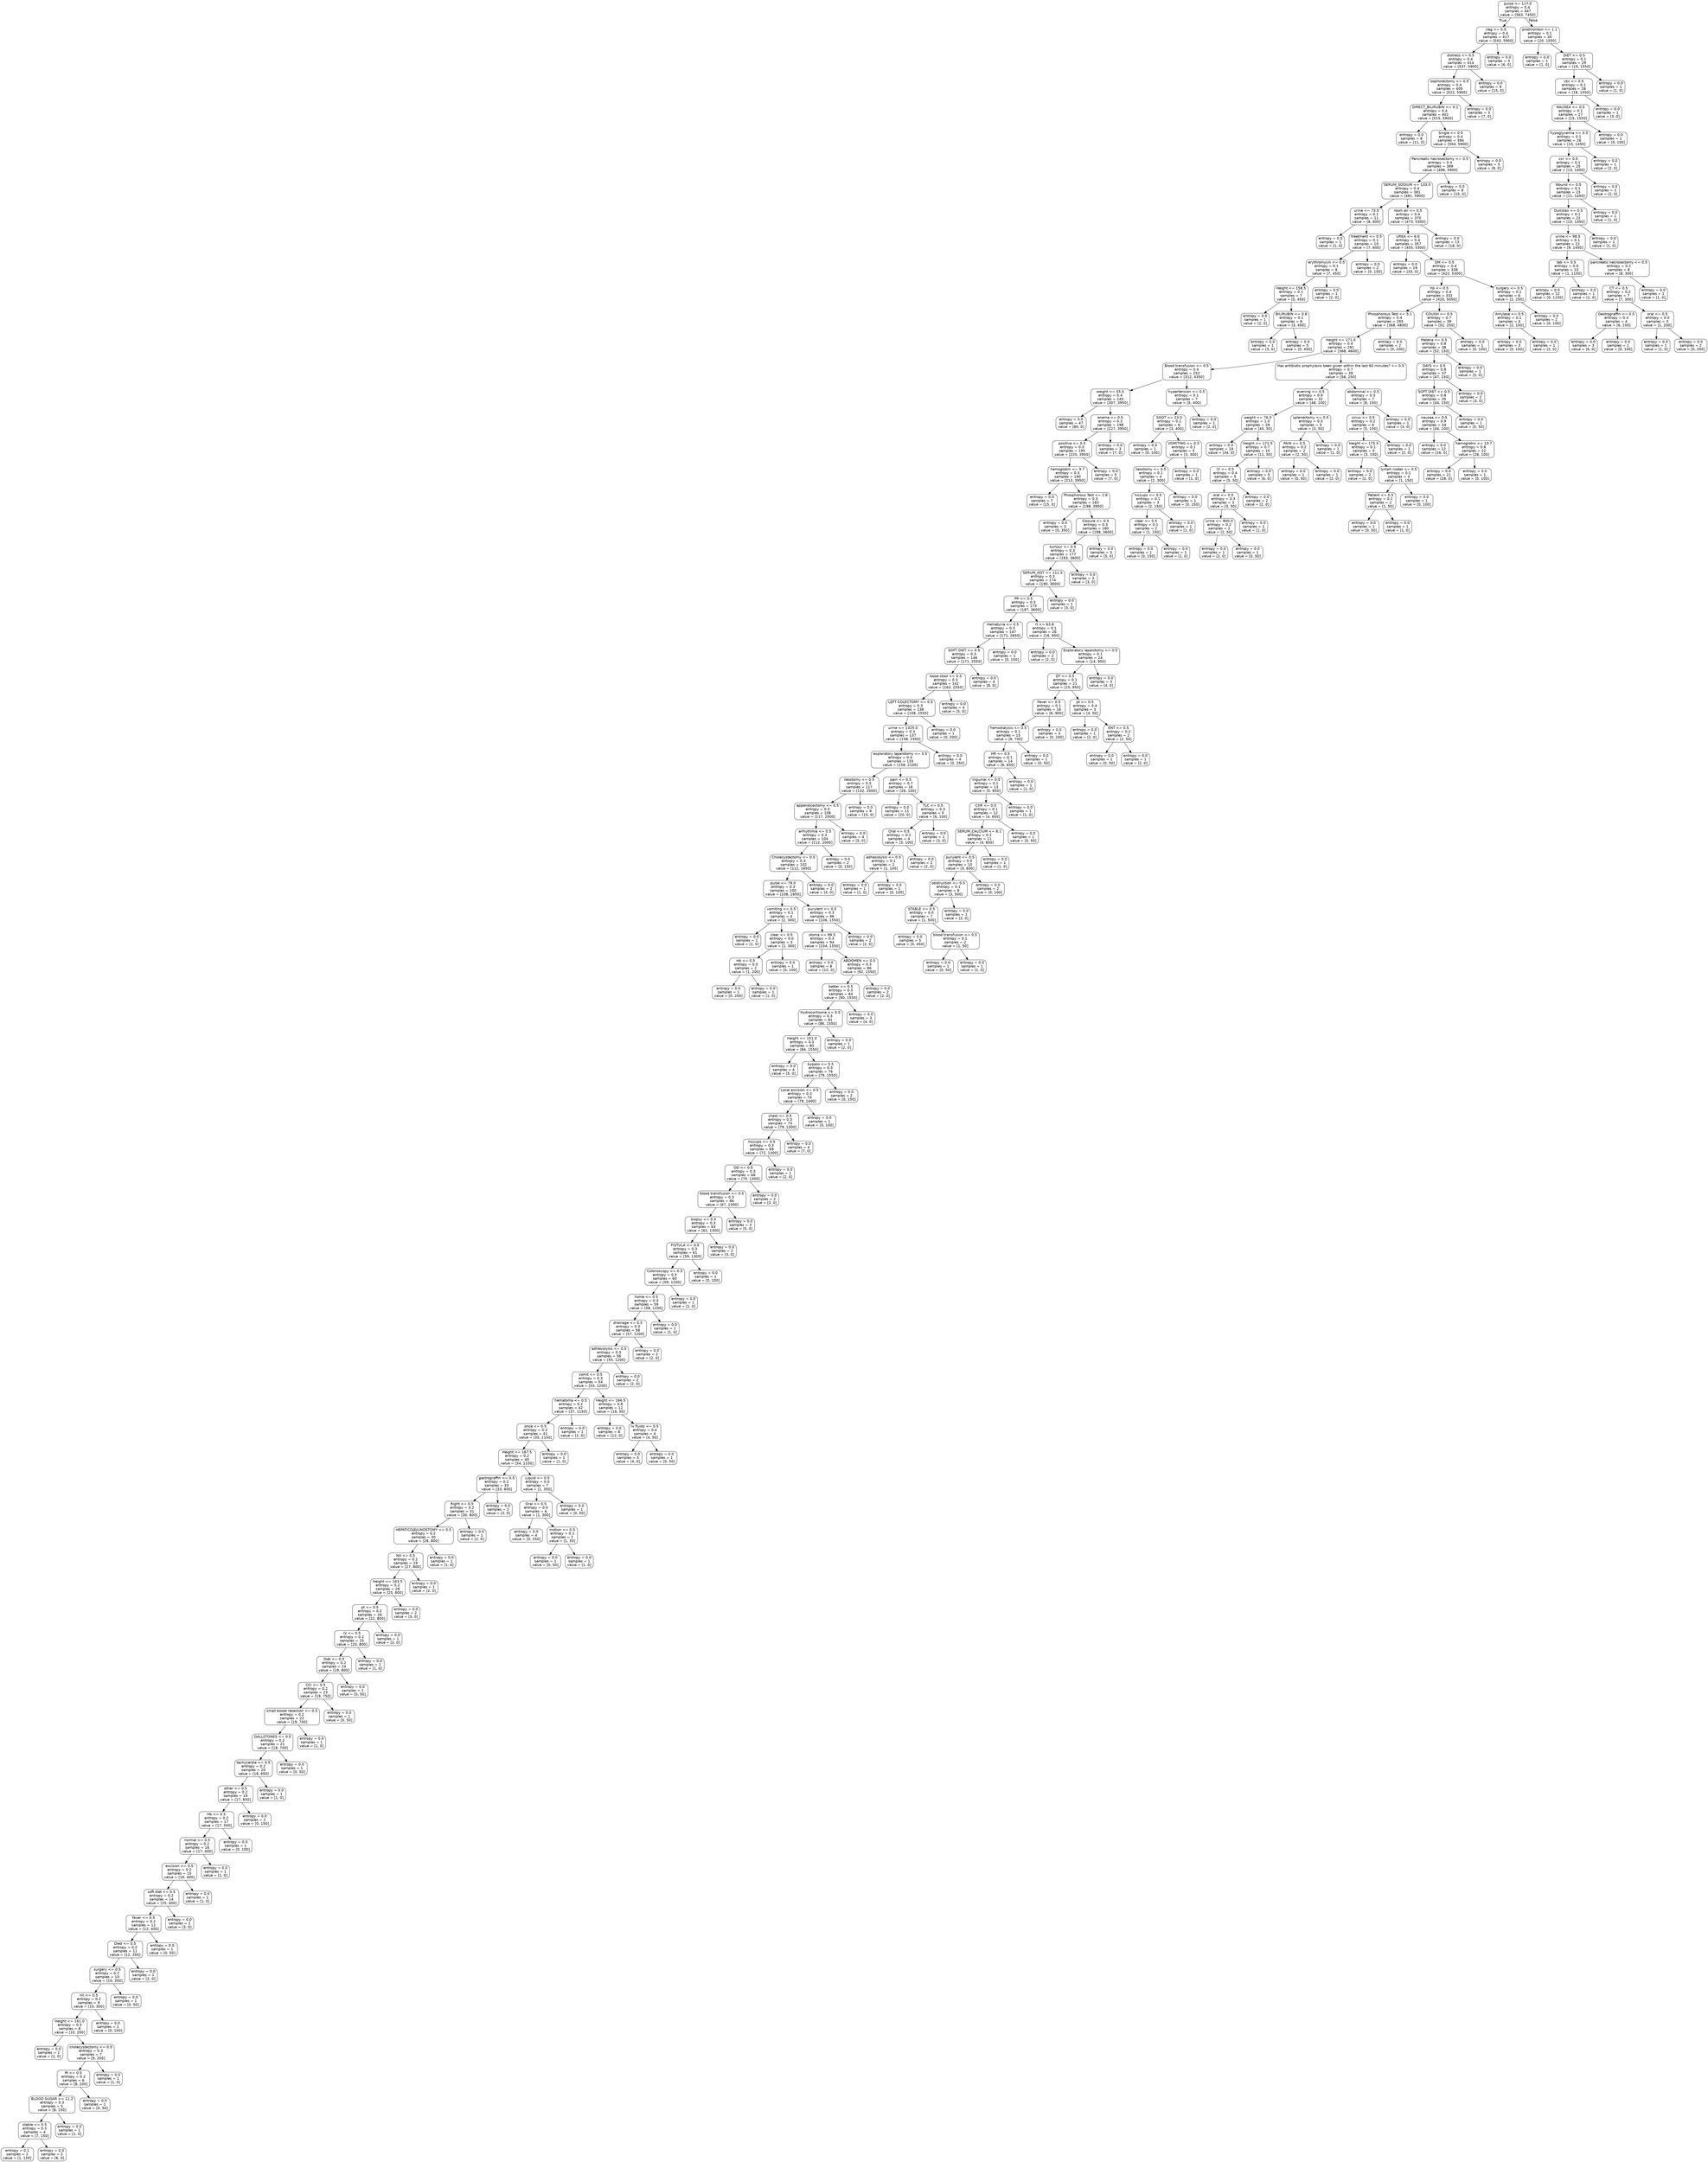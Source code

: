 digraph Tree {
node [shape=box, style="rounded", color="black", fontname=helvetica] ;
edge [fontname=helvetica] ;
0 [label="pulse <= 117.0\nentropy = 0.4\nsamples = 447\nvalue = [563, 7450]"] ;
1 [label="neg <= 0.5\nentropy = 0.4\nsamples = 417\nvalue = [543, 5900]"] ;
0 -> 1 [labeldistance=2.5, labelangle=45, headlabel="True"] ;
2 [label="distress <= 0.5\nentropy = 0.4\nsamples = 414\nvalue = [537, 5900]"] ;
1 -> 2 ;
3 [label="oophorectomy <= 0.5\nentropy = 0.4\nsamples = 405\nvalue = [522, 5900]"] ;
2 -> 3 ;
4 [label="DIRECT_BILIRUBIN <= 0.1\nentropy = 0.4\nsamples = 402\nvalue = [515, 5900]"] ;
3 -> 4 ;
5 [label="entropy = 0.0\nsamples = 8\nvalue = [11, 0]"] ;
4 -> 5 ;
6 [label="Single <= 0.5\nentropy = 0.4\nsamples = 394\nvalue = [504, 5900]"] ;
4 -> 6 ;
7 [label="Pancreatic necrosectomy <= 0.5\nentropy = 0.4\nsamples = 389\nvalue = [496, 5900]"] ;
6 -> 7 ;
8 [label="SERUM_SODIUM <= 133.5\nentropy = 0.4\nsamples = 381\nvalue = [481, 5900]"] ;
7 -> 8 ;
9 [label="urine <= 73.5\nentropy = 0.1\nsamples = 11\nvalue = [8, 600]"] ;
8 -> 9 ;
10 [label="entropy = 0.0\nsamples = 1\nvalue = [1, 0]"] ;
9 -> 10 ;
11 [label="treatment <= 0.5\nentropy = 0.1\nsamples = 10\nvalue = [7, 600]"] ;
9 -> 11 ;
12 [label="erythromycin <= 0.5\nentropy = 0.1\nsamples = 8\nvalue = [7, 450]"] ;
11 -> 12 ;
13 [label="Height <= 158.5\nentropy = 0.1\nsamples = 7\nvalue = [5, 450]"] ;
12 -> 13 ;
14 [label="entropy = 0.0\nsamples = 1\nvalue = [2, 0]"] ;
13 -> 14 ;
15 [label="BILIRUBIN <= 0.6\nentropy = 0.1\nsamples = 6\nvalue = [3, 450]"] ;
13 -> 15 ;
16 [label="entropy = 0.0\nsamples = 1\nvalue = [3, 0]"] ;
15 -> 16 ;
17 [label="entropy = 0.0\nsamples = 5\nvalue = [0, 450]"] ;
15 -> 17 ;
18 [label="entropy = 0.0\nsamples = 1\nvalue = [2, 0]"] ;
12 -> 18 ;
19 [label="entropy = 0.0\nsamples = 2\nvalue = [0, 150]"] ;
11 -> 19 ;
20 [label="room air <= 0.5\nentropy = 0.4\nsamples = 370\nvalue = [473, 5300]"] ;
8 -> 20 ;
21 [label="UREA <= 6.6\nentropy = 0.4\nsamples = 357\nvalue = [455, 5300]"] ;
20 -> 21 ;
22 [label="entropy = 0.0\nsamples = 19\nvalue = [33, 0]"] ;
21 -> 22 ;
23 [label="DM <= 0.5\nentropy = 0.4\nsamples = 338\nvalue = [422, 5300]"] ;
21 -> 23 ;
24 [label="hb <= 0.5\nentropy = 0.4\nsamples = 332\nvalue = [420, 5050]"] ;
23 -> 24 ;
25 [label="Phosphorous Test <= 5.1\nentropy = 0.4\nsamples = 293\nvalue = [368, 4800]"] ;
24 -> 25 ;
26 [label="Height <= 171.0\nentropy = 0.4\nsamples = 291\nvalue = [368, 4600]"] ;
25 -> 26 ;
27 [label="Blood transfusion <= 0.5\nentropy = 0.4\nsamples = 252\nvalue = [312, 4350]"] ;
26 -> 27 ;
28 [label="weight <= 55.5\nentropy = 0.4\nsamples = 245\nvalue = [307, 3950]"] ;
27 -> 28 ;
29 [label="entropy = 0.0\nsamples = 47\nvalue = [80, 0]"] ;
28 -> 29 ;
30 [label="enema <= 0.5\nentropy = 0.3\nsamples = 198\nvalue = [227, 3950]"] ;
28 -> 30 ;
31 [label="positive <= 0.5\nentropy = 0.3\nsamples = 195\nvalue = [220, 3950]"] ;
30 -> 31 ;
32 [label="hemoglobin <= 9.7\nentropy = 0.3\nsamples = 190\nvalue = [213, 3950]"] ;
31 -> 32 ;
33 [label="entropy = 0.0\nsamples = 7\nvalue = [15, 0]"] ;
32 -> 33 ;
34 [label="Phosphorous Test <= 2.6\nentropy = 0.3\nsamples = 183\nvalue = [198, 3950]"] ;
32 -> 34 ;
35 [label="entropy = 0.0\nsamples = 3\nvalue = [0, 350]"] ;
34 -> 35 ;
36 [label="Closure <= 0.5\nentropy = 0.3\nsamples = 180\nvalue = [198, 3600]"] ;
34 -> 36 ;
37 [label="tumour <= 0.5\nentropy = 0.3\nsamples = 177\nvalue = [193, 3600]"] ;
36 -> 37 ;
38 [label="SERUM_GGT <= 111.5\nentropy = 0.3\nsamples = 174\nvalue = [190, 3600]"] ;
37 -> 38 ;
39 [label="PR <= 0.5\nentropy = 0.3\nsamples = 173\nvalue = [187, 3600]"] ;
38 -> 39 ;
40 [label="Hematuria <= 0.5\nentropy = 0.3\nsamples = 147\nvalue = [171, 2650]"] ;
39 -> 40 ;
41 [label="SOFT DIET <= 0.5\nentropy = 0.3\nsamples = 146\nvalue = [171, 2550]"] ;
40 -> 41 ;
42 [label="loose stool <= 0.5\nentropy = 0.3\nsamples = 142\nvalue = [163, 2550]"] ;
41 -> 42 ;
43 [label="LEFT COLECTOMY <= 0.5\nentropy = 0.3\nsamples = 138\nvalue = [158, 2550]"] ;
42 -> 43 ;
44 [label="urine <= 1325.0\nentropy = 0.3\nsamples = 137\nvalue = [158, 2350]"] ;
43 -> 44 ;
45 [label="exploratory laparotomy <= 0.5\nentropy = 0.4\nsamples = 133\nvalue = [158, 2100]"] ;
44 -> 45 ;
46 [label="ileostomy <= 0.5\nentropy = 0.3\nsamples = 117\nvalue = [132, 2000]"] ;
45 -> 46 ;
47 [label="appendicectomy <= 0.5\nentropy = 0.3\nsamples = 108\nvalue = [117, 2000]"] ;
46 -> 47 ;
48 [label="arrhythmia <= 0.5\nentropy = 0.3\nsamples = 104\nvalue = [112, 2000]"] ;
47 -> 48 ;
49 [label="Cholecystectomy <= 0.5\nentropy = 0.3\nsamples = 102\nvalue = [112, 1850]"] ;
48 -> 49 ;
50 [label="pulse <= 79.0\nentropy = 0.3\nsamples = 100\nvalue = [108, 1850]"] ;
49 -> 50 ;
51 [label="vomiting <= 0.5\nentropy = 0.1\nsamples = 4\nvalue = [2, 300]"] ;
50 -> 51 ;
52 [label="entropy = 0.0\nsamples = 1\nvalue = [1, 0]"] ;
51 -> 52 ;
53 [label="clear <= 0.5\nentropy = 0.0\nsamples = 3\nvalue = [1, 300]"] ;
51 -> 53 ;
54 [label="Hb <= 0.5\nentropy = 0.0\nsamples = 2\nvalue = [1, 200]"] ;
53 -> 54 ;
55 [label="entropy = 0.0\nsamples = 1\nvalue = [0, 200]"] ;
54 -> 55 ;
56 [label="entropy = 0.0\nsamples = 1\nvalue = [1, 0]"] ;
54 -> 56 ;
57 [label="entropy = 0.0\nsamples = 1\nvalue = [0, 100]"] ;
53 -> 57 ;
58 [label="purulent <= 0.5\nentropy = 0.3\nsamples = 96\nvalue = [106, 1550]"] ;
50 -> 58 ;
59 [label="stoma <= 99.5\nentropy = 0.3\nsamples = 94\nvalue = [104, 1550]"] ;
58 -> 59 ;
60 [label="entropy = 0.0\nsamples = 8\nvalue = [12, 0]"] ;
59 -> 60 ;
61 [label="ABDOMEN <= 0.5\nentropy = 0.3\nsamples = 86\nvalue = [92, 1550]"] ;
59 -> 61 ;
62 [label="better <= 0.5\nentropy = 0.3\nsamples = 84\nvalue = [90, 1550]"] ;
61 -> 62 ;
63 [label="Hydrocortisone <= 0.5\nentropy = 0.3\nsamples = 81\nvalue = [86, 1550]"] ;
62 -> 63 ;
64 [label="Height <= 151.0\nentropy = 0.3\nsamples = 80\nvalue = [84, 1550]"] ;
63 -> 64 ;
65 [label="entropy = 0.0\nsamples = 4\nvalue = [5, 0]"] ;
64 -> 65 ;
66 [label="bypass <= 0.5\nentropy = 0.3\nsamples = 76\nvalue = [79, 1550]"] ;
64 -> 66 ;
67 [label="Local excision <= 0.5\nentropy = 0.3\nsamples = 74\nvalue = [79, 1400]"] ;
66 -> 67 ;
68 [label="chest <= 0.5\nentropy = 0.3\nsamples = 73\nvalue = [79, 1300]"] ;
67 -> 68 ;
69 [label="hiccups <= 0.5\nentropy = 0.3\nsamples = 69\nvalue = [72, 1300]"] ;
68 -> 69 ;
70 [label="OD <= 0.5\nentropy = 0.3\nsamples = 68\nvalue = [70, 1300]"] ;
69 -> 70 ;
71 [label="blood transfusion <= 0.5\nentropy = 0.3\nsamples = 66\nvalue = [67, 1300]"] ;
70 -> 71 ;
72 [label="biopsy <= 0.5\nentropy = 0.3\nsamples = 63\nvalue = [62, 1300]"] ;
71 -> 72 ;
73 [label="FISTULA <= 0.5\nentropy = 0.3\nsamples = 61\nvalue = [59, 1300]"] ;
72 -> 73 ;
74 [label="Colonoscopy <= 0.5\nentropy = 0.3\nsamples = 60\nvalue = [59, 1200]"] ;
73 -> 74 ;
75 [label="home <= 0.5\nentropy = 0.3\nsamples = 59\nvalue = [58, 1200]"] ;
74 -> 75 ;
76 [label="drainage <= 0.5\nentropy = 0.3\nsamples = 58\nvalue = [57, 1200]"] ;
75 -> 76 ;
77 [label="adhesiolysis <= 0.5\nentropy = 0.3\nsamples = 56\nvalue = [55, 1200]"] ;
76 -> 77 ;
78 [label="vomit <= 0.5\nentropy = 0.3\nsamples = 54\nvalue = [53, 1200]"] ;
77 -> 78 ;
79 [label="hematoma <= 0.5\nentropy = 0.2\nsamples = 42\nvalue = [37, 1150]"] ;
78 -> 79 ;
80 [label="once <= 0.5\nentropy = 0.2\nsamples = 41\nvalue = [35, 1150]"] ;
79 -> 80 ;
81 [label="Height <= 167.5\nentropy = 0.2\nsamples = 40\nvalue = [34, 1150]"] ;
80 -> 81 ;
82 [label="gastrograffin <= 0.5\nentropy = 0.2\nsamples = 33\nvalue = [33, 800]"] ;
81 -> 82 ;
83 [label="Right <= 0.5\nentropy = 0.2\nsamples = 31\nvalue = [30, 800]"] ;
82 -> 83 ;
84 [label="HEPATICOJEJUNOSTOMY <= 0.5\nentropy = 0.2\nsamples = 30\nvalue = [28, 800]"] ;
83 -> 84 ;
85 [label="NA <= 0.5\nentropy = 0.2\nsamples = 29\nvalue = [27, 800]"] ;
84 -> 85 ;
86 [label="Height <= 163.5\nentropy = 0.2\nsamples = 28\nvalue = [25, 800]"] ;
85 -> 86 ;
87 [label="pt <= 0.5\nentropy = 0.2\nsamples = 26\nvalue = [22, 800]"] ;
86 -> 87 ;
88 [label="IV <= 0.5\nentropy = 0.2\nsamples = 25\nvalue = [20, 800]"] ;
87 -> 88 ;
89 [label="Diet <= 0.5\nentropy = 0.2\nsamples = 24\nvalue = [19, 800]"] ;
88 -> 89 ;
90 [label="CCI <= 0.5\nentropy = 0.2\nsamples = 23\nvalue = [19, 750]"] ;
89 -> 90 ;
91 [label="small bowel resection <= 0.5\nentropy = 0.2\nsamples = 22\nvalue = [19, 700]"] ;
90 -> 91 ;
92 [label="GALLSTONES <= 0.5\nentropy = 0.2\nsamples = 21\nvalue = [18, 700]"] ;
91 -> 92 ;
93 [label="tachycardia <= 0.5\nentropy = 0.2\nsamples = 20\nvalue = [18, 650]"] ;
92 -> 93 ;
94 [label="other <= 0.5\nentropy = 0.2\nsamples = 19\nvalue = [17, 650]"] ;
93 -> 94 ;
95 [label="Hb <= 0.5\nentropy = 0.2\nsamples = 17\nvalue = [17, 500]"] ;
94 -> 95 ;
96 [label="normal <= 0.5\nentropy = 0.2\nsamples = 16\nvalue = [17, 400]"] ;
95 -> 96 ;
97 [label="excision <= 0.5\nentropy = 0.2\nsamples = 15\nvalue = [16, 400]"] ;
96 -> 97 ;
98 [label="soft diet <= 0.5\nentropy = 0.2\nsamples = 14\nvalue = [15, 400]"] ;
97 -> 98 ;
99 [label="fever <= 0.5\nentropy = 0.2\nsamples = 12\nvalue = [12, 400]"] ;
98 -> 99 ;
100 [label="Died <= 0.5\nentropy = 0.2\nsamples = 11\nvalue = [12, 350]"] ;
99 -> 100 ;
101 [label="surgery <= 0.5\nentropy = 0.2\nsamples = 10\nvalue = [10, 350]"] ;
100 -> 101 ;
102 [label="ml <= 0.5\nentropy = 0.2\nsamples = 9\nvalue = [10, 300]"] ;
101 -> 102 ;
103 [label="Height <= 161.0\nentropy = 0.3\nsamples = 8\nvalue = [10, 200]"] ;
102 -> 103 ;
104 [label="entropy = 0.0\nsamples = 1\nvalue = [1, 0]"] ;
103 -> 104 ;
105 [label="cholecystectomy <= 0.5\nentropy = 0.3\nsamples = 7\nvalue = [9, 200]"] ;
103 -> 105 ;
106 [label="Pt <= 0.5\nentropy = 0.2\nsamples = 6\nvalue = [8, 200]"] ;
105 -> 106 ;
107 [label="BLOOD SUGAR <= 11.2\nentropy = 0.3\nsamples = 5\nvalue = [8, 150]"] ;
106 -> 107 ;
108 [label="stable <= 0.5\nentropy = 0.3\nsamples = 4\nvalue = [7, 150]"] ;
107 -> 108 ;
109 [label="entropy = 0.1\nsamples = 2\nvalue = [1, 150]"] ;
108 -> 109 ;
110 [label="entropy = 0.0\nsamples = 2\nvalue = [6, 0]"] ;
108 -> 110 ;
111 [label="entropy = 0.0\nsamples = 1\nvalue = [1, 0]"] ;
107 -> 111 ;
112 [label="entropy = 0.0\nsamples = 1\nvalue = [0, 50]"] ;
106 -> 112 ;
113 [label="entropy = 0.0\nsamples = 1\nvalue = [1, 0]"] ;
105 -> 113 ;
114 [label="entropy = 0.0\nsamples = 1\nvalue = [0, 100]"] ;
102 -> 114 ;
115 [label="entropy = 0.0\nsamples = 1\nvalue = [0, 50]"] ;
101 -> 115 ;
116 [label="entropy = 0.0\nsamples = 1\nvalue = [2, 0]"] ;
100 -> 116 ;
117 [label="entropy = 0.0\nsamples = 1\nvalue = [0, 50]"] ;
99 -> 117 ;
118 [label="entropy = 0.0\nsamples = 2\nvalue = [3, 0]"] ;
98 -> 118 ;
119 [label="entropy = 0.0\nsamples = 1\nvalue = [1, 0]"] ;
97 -> 119 ;
120 [label="entropy = 0.0\nsamples = 1\nvalue = [1, 0]"] ;
96 -> 120 ;
121 [label="entropy = 0.0\nsamples = 1\nvalue = [0, 100]"] ;
95 -> 121 ;
122 [label="entropy = 0.0\nsamples = 2\nvalue = [0, 150]"] ;
94 -> 122 ;
123 [label="entropy = 0.0\nsamples = 1\nvalue = [1, 0]"] ;
93 -> 123 ;
124 [label="entropy = 0.0\nsamples = 1\nvalue = [0, 50]"] ;
92 -> 124 ;
125 [label="entropy = 0.0\nsamples = 1\nvalue = [1, 0]"] ;
91 -> 125 ;
126 [label="entropy = 0.0\nsamples = 1\nvalue = [0, 50]"] ;
90 -> 126 ;
127 [label="entropy = 0.0\nsamples = 1\nvalue = [0, 50]"] ;
89 -> 127 ;
128 [label="entropy = 0.0\nsamples = 1\nvalue = [1, 0]"] ;
88 -> 128 ;
129 [label="entropy = 0.0\nsamples = 1\nvalue = [2, 0]"] ;
87 -> 129 ;
130 [label="entropy = 0.0\nsamples = 2\nvalue = [3, 0]"] ;
86 -> 130 ;
131 [label="entropy = 0.0\nsamples = 1\nvalue = [2, 0]"] ;
85 -> 131 ;
132 [label="entropy = 0.0\nsamples = 1\nvalue = [1, 0]"] ;
84 -> 132 ;
133 [label="entropy = 0.0\nsamples = 1\nvalue = [2, 0]"] ;
83 -> 133 ;
134 [label="entropy = 0.0\nsamples = 2\nvalue = [3, 0]"] ;
82 -> 134 ;
135 [label="Liquid <= 0.5\nentropy = 0.0\nsamples = 7\nvalue = [1, 350]"] ;
81 -> 135 ;
136 [label="Oral <= 0.5\nentropy = 0.0\nsamples = 6\nvalue = [1, 300]"] ;
135 -> 136 ;
137 [label="entropy = 0.0\nsamples = 4\nvalue = [0, 250]"] ;
136 -> 137 ;
138 [label="motion <= 0.5\nentropy = 0.1\nsamples = 2\nvalue = [1, 50]"] ;
136 -> 138 ;
139 [label="entropy = 0.0\nsamples = 1\nvalue = [0, 50]"] ;
138 -> 139 ;
140 [label="entropy = 0.0\nsamples = 1\nvalue = [1, 0]"] ;
138 -> 140 ;
141 [label="entropy = 0.0\nsamples = 1\nvalue = [0, 50]"] ;
135 -> 141 ;
142 [label="entropy = 0.0\nsamples = 1\nvalue = [1, 0]"] ;
80 -> 142 ;
143 [label="entropy = 0.0\nsamples = 1\nvalue = [2, 0]"] ;
79 -> 143 ;
144 [label="Height <= 166.5\nentropy = 0.8\nsamples = 12\nvalue = [16, 50]"] ;
78 -> 144 ;
145 [label="entropy = 0.0\nsamples = 8\nvalue = [12, 0]"] ;
144 -> 145 ;
146 [label="Iv fluids <= 0.5\nentropy = 0.4\nsamples = 4\nvalue = [4, 50]"] ;
144 -> 146 ;
147 [label="entropy = 0.0\nsamples = 3\nvalue = [4, 0]"] ;
146 -> 147 ;
148 [label="entropy = 0.0\nsamples = 1\nvalue = [0, 50]"] ;
146 -> 148 ;
149 [label="entropy = 0.0\nsamples = 2\nvalue = [2, 0]"] ;
77 -> 149 ;
150 [label="entropy = 0.0\nsamples = 2\nvalue = [2, 0]"] ;
76 -> 150 ;
151 [label="entropy = 0.0\nsamples = 1\nvalue = [1, 0]"] ;
75 -> 151 ;
152 [label="entropy = 0.0\nsamples = 1\nvalue = [1, 0]"] ;
74 -> 152 ;
153 [label="entropy = 0.0\nsamples = 1\nvalue = [0, 100]"] ;
73 -> 153 ;
154 [label="entropy = 0.0\nsamples = 2\nvalue = [3, 0]"] ;
72 -> 154 ;
155 [label="entropy = 0.0\nsamples = 3\nvalue = [5, 0]"] ;
71 -> 155 ;
156 [label="entropy = 0.0\nsamples = 2\nvalue = [3, 0]"] ;
70 -> 156 ;
157 [label="entropy = 0.0\nsamples = 1\nvalue = [2, 0]"] ;
69 -> 157 ;
158 [label="entropy = 0.0\nsamples = 4\nvalue = [7, 0]"] ;
68 -> 158 ;
159 [label="entropy = 0.0\nsamples = 1\nvalue = [0, 100]"] ;
67 -> 159 ;
160 [label="entropy = 0.0\nsamples = 2\nvalue = [0, 150]"] ;
66 -> 160 ;
161 [label="entropy = 0.0\nsamples = 1\nvalue = [2, 0]"] ;
63 -> 161 ;
162 [label="entropy = 0.0\nsamples = 3\nvalue = [4, 0]"] ;
62 -> 162 ;
163 [label="entropy = 0.0\nsamples = 2\nvalue = [2, 0]"] ;
61 -> 163 ;
164 [label="entropy = 0.0\nsamples = 2\nvalue = [2, 0]"] ;
58 -> 164 ;
165 [label="entropy = 0.0\nsamples = 2\nvalue = [4, 0]"] ;
49 -> 165 ;
166 [label="entropy = 0.0\nsamples = 2\nvalue = [0, 150]"] ;
48 -> 166 ;
167 [label="entropy = 0.0\nsamples = 4\nvalue = [5, 0]"] ;
47 -> 167 ;
168 [label="entropy = 0.0\nsamples = 9\nvalue = [15, 0]"] ;
46 -> 168 ;
169 [label="pain <= 0.5\nentropy = 0.7\nsamples = 16\nvalue = [26, 100]"] ;
45 -> 169 ;
170 [label="entropy = 0.0\nsamples = 11\nvalue = [20, 0]"] ;
169 -> 170 ;
171 [label="TLC <= 0.5\nentropy = 0.3\nsamples = 5\nvalue = [6, 100]"] ;
169 -> 171 ;
172 [label="Oral <= 0.5\nentropy = 0.2\nsamples = 4\nvalue = [3, 100]"] ;
171 -> 172 ;
173 [label="adhesiolysis <= 0.5\nentropy = 0.1\nsamples = 2\nvalue = [1, 100]"] ;
172 -> 173 ;
174 [label="entropy = 0.0\nsamples = 1\nvalue = [1, 0]"] ;
173 -> 174 ;
175 [label="entropy = 0.0\nsamples = 1\nvalue = [0, 100]"] ;
173 -> 175 ;
176 [label="entropy = 0.0\nsamples = 2\nvalue = [2, 0]"] ;
172 -> 176 ;
177 [label="entropy = 0.0\nsamples = 1\nvalue = [3, 0]"] ;
171 -> 177 ;
178 [label="entropy = 0.0\nsamples = 4\nvalue = [0, 250]"] ;
44 -> 178 ;
179 [label="entropy = 0.0\nsamples = 1\nvalue = [0, 200]"] ;
43 -> 179 ;
180 [label="entropy = 0.0\nsamples = 4\nvalue = [5, 0]"] ;
42 -> 180 ;
181 [label="entropy = 0.0\nsamples = 4\nvalue = [8, 0]"] ;
41 -> 181 ;
182 [label="entropy = 0.0\nsamples = 1\nvalue = [0, 100]"] ;
40 -> 182 ;
183 [label="rt <= 63.8\nentropy = 0.1\nsamples = 26\nvalue = [16, 950]"] ;
39 -> 183 ;
184 [label="entropy = 0.0\nsamples = 2\nvalue = [2, 0]"] ;
183 -> 184 ;
185 [label="Exploratory laparotomy <= 0.5\nentropy = 0.1\nsamples = 24\nvalue = [14, 950]"] ;
183 -> 185 ;
186 [label="DT <= 0.5\nentropy = 0.1\nsamples = 21\nvalue = [10, 950]"] ;
185 -> 186 ;
187 [label="Fever <= 0.5\nentropy = 0.1\nsamples = 18\nvalue = [6, 900]"] ;
186 -> 187 ;
188 [label="hemodialysis <= 0.5\nentropy = 0.1\nsamples = 15\nvalue = [6, 700]"] ;
187 -> 188 ;
189 [label="HR <= 0.5\nentropy = 0.1\nsamples = 14\nvalue = [6, 650]"] ;
188 -> 189 ;
190 [label="Inguinal <= 0.5\nentropy = 0.1\nsamples = 13\nvalue = [5, 650]"] ;
189 -> 190 ;
191 [label="CXR <= 0.5\nentropy = 0.1\nsamples = 12\nvalue = [4, 650]"] ;
190 -> 191 ;
192 [label="SERUM_CALCIUM <= 8.1\nentropy = 0.1\nsamples = 11\nvalue = [4, 600]"] ;
191 -> 192 ;
193 [label="purulent <= 0.5\nentropy = 0.0\nsamples = 10\nvalue = [3, 600]"] ;
192 -> 193 ;
194 [label="obstruction <= 0.5\nentropy = 0.1\nsamples = 8\nvalue = [3, 500]"] ;
193 -> 194 ;
195 [label="STABLE <= 0.5\nentropy = 0.0\nsamples = 7\nvalue = [1, 500]"] ;
194 -> 195 ;
196 [label="entropy = 0.0\nsamples = 5\nvalue = [0, 450]"] ;
195 -> 196 ;
197 [label="blood transfusion <= 0.5\nentropy = 0.1\nsamples = 2\nvalue = [1, 50]"] ;
195 -> 197 ;
198 [label="entropy = 0.0\nsamples = 1\nvalue = [0, 50]"] ;
197 -> 198 ;
199 [label="entropy = 0.0\nsamples = 1\nvalue = [1, 0]"] ;
197 -> 199 ;
200 [label="entropy = 0.0\nsamples = 1\nvalue = [2, 0]"] ;
194 -> 200 ;
201 [label="entropy = 0.0\nsamples = 2\nvalue = [0, 100]"] ;
193 -> 201 ;
202 [label="entropy = 0.0\nsamples = 1\nvalue = [1, 0]"] ;
192 -> 202 ;
203 [label="entropy = 0.0\nsamples = 1\nvalue = [0, 50]"] ;
191 -> 203 ;
204 [label="entropy = 0.0\nsamples = 1\nvalue = [1, 0]"] ;
190 -> 204 ;
205 [label="entropy = 0.0\nsamples = 1\nvalue = [1, 0]"] ;
189 -> 205 ;
206 [label="entropy = 0.0\nsamples = 1\nvalue = [0, 50]"] ;
188 -> 206 ;
207 [label="entropy = 0.0\nsamples = 3\nvalue = [0, 200]"] ;
187 -> 207 ;
208 [label="pt <= 0.5\nentropy = 0.4\nsamples = 3\nvalue = [4, 50]"] ;
186 -> 208 ;
209 [label="entropy = 0.0\nsamples = 1\nvalue = [2, 0]"] ;
208 -> 209 ;
210 [label="ENT <= 0.5\nentropy = 0.2\nsamples = 2\nvalue = [2, 50]"] ;
208 -> 210 ;
211 [label="entropy = 0.0\nsamples = 1\nvalue = [0, 50]"] ;
210 -> 211 ;
212 [label="entropy = 0.0\nsamples = 1\nvalue = [2, 0]"] ;
210 -> 212 ;
213 [label="entropy = 0.0\nsamples = 3\nvalue = [4, 0]"] ;
185 -> 213 ;
214 [label="entropy = 0.0\nsamples = 1\nvalue = [3, 0]"] ;
38 -> 214 ;
215 [label="entropy = 0.0\nsamples = 3\nvalue = [3, 0]"] ;
37 -> 215 ;
216 [label="entropy = 0.0\nsamples = 3\nvalue = [5, 0]"] ;
36 -> 216 ;
217 [label="entropy = 0.0\nsamples = 5\nvalue = [7, 0]"] ;
31 -> 217 ;
218 [label="entropy = 0.0\nsamples = 3\nvalue = [7, 0]"] ;
30 -> 218 ;
219 [label="hypertension <= 0.5\nentropy = 0.1\nsamples = 7\nvalue = [5, 400]"] ;
27 -> 219 ;
220 [label="SGOT <= 23.0\nentropy = 0.1\nsamples = 6\nvalue = [3, 400]"] ;
219 -> 220 ;
221 [label="entropy = 0.0\nsamples = 1\nvalue = [0, 100]"] ;
220 -> 221 ;
222 [label="VOMITING <= 0.5\nentropy = 0.1\nsamples = 5\nvalue = [3, 300]"] ;
220 -> 222 ;
223 [label="ileostomy <= 0.5\nentropy = 0.1\nsamples = 4\nvalue = [2, 300]"] ;
222 -> 223 ;
224 [label="hiccups <= 0.5\nentropy = 0.1\nsamples = 3\nvalue = [2, 150]"] ;
223 -> 224 ;
225 [label="clear <= 0.5\nentropy = 0.1\nsamples = 2\nvalue = [1, 150]"] ;
224 -> 225 ;
226 [label="entropy = 0.0\nsamples = 1\nvalue = [0, 150]"] ;
225 -> 226 ;
227 [label="entropy = 0.0\nsamples = 1\nvalue = [1, 0]"] ;
225 -> 227 ;
228 [label="entropy = 0.0\nsamples = 1\nvalue = [1, 0]"] ;
224 -> 228 ;
229 [label="entropy = 0.0\nsamples = 1\nvalue = [0, 150]"] ;
223 -> 229 ;
230 [label="entropy = 0.0\nsamples = 1\nvalue = [1, 0]"] ;
222 -> 230 ;
231 [label="entropy = 0.0\nsamples = 1\nvalue = [2, 0]"] ;
219 -> 231 ;
232 [label="Has antibiotic prophylaxis been given within the last 60 minutes? <= 0.5\nentropy = 0.7\nsamples = 39\nvalue = [56, 250]"] ;
26 -> 232 ;
233 [label="evening <= 0.5\nentropy = 0.9\nsamples = 32\nvalue = [48, 100]"] ;
232 -> 233 ;
234 [label="weight <= 76.0\nentropy = 1.0\nsamples = 29\nvalue = [45, 50]"] ;
233 -> 234 ;
235 [label="entropy = 0.0\nsamples = 19\nvalue = [34, 0]"] ;
234 -> 235 ;
236 [label="Height <= 172.5\nentropy = 0.7\nsamples = 10\nvalue = [11, 50]"] ;
234 -> 236 ;
237 [label="IV <= 0.5\nentropy = 0.4\nsamples = 5\nvalue = [5, 50]"] ;
236 -> 237 ;
238 [label="oral <= 0.5\nentropy = 0.3\nsamples = 3\nvalue = [3, 50]"] ;
237 -> 238 ;
239 [label="urine <= 900.0\nentropy = 0.2\nsamples = 2\nvalue = [2, 50]"] ;
238 -> 239 ;
240 [label="entropy = 0.0\nsamples = 1\nvalue = [2, 0]"] ;
239 -> 240 ;
241 [label="entropy = 0.0\nsamples = 1\nvalue = [0, 50]"] ;
239 -> 241 ;
242 [label="entropy = 0.0\nsamples = 1\nvalue = [1, 0]"] ;
238 -> 242 ;
243 [label="entropy = 0.0\nsamples = 2\nvalue = [2, 0]"] ;
237 -> 243 ;
244 [label="entropy = 0.0\nsamples = 5\nvalue = [6, 0]"] ;
236 -> 244 ;
245 [label="splenectomy <= 0.5\nentropy = 0.3\nsamples = 3\nvalue = [3, 50]"] ;
233 -> 245 ;
246 [label="PAIN <= 0.5\nentropy = 0.2\nsamples = 2\nvalue = [2, 50]"] ;
245 -> 246 ;
247 [label="entropy = 0.0\nsamples = 1\nvalue = [0, 50]"] ;
246 -> 247 ;
248 [label="entropy = 0.0\nsamples = 1\nvalue = [2, 0]"] ;
246 -> 248 ;
249 [label="entropy = 0.0\nsamples = 1\nvalue = [1, 0]"] ;
245 -> 249 ;
250 [label="abdominal <= 0.5\nentropy = 0.3\nsamples = 7\nvalue = [8, 150]"] ;
232 -> 250 ;
251 [label="sinus <= 0.5\nentropy = 0.2\nsamples = 6\nvalue = [5, 150]"] ;
250 -> 251 ;
252 [label="Height <= 175.5\nentropy = 0.1\nsamples = 5\nvalue = [3, 150]"] ;
251 -> 252 ;
253 [label="entropy = 0.0\nsamples = 2\nvalue = [2, 0]"] ;
252 -> 253 ;
254 [label="lymph nodes <= 0.5\nentropy = 0.1\nsamples = 3\nvalue = [1, 150]"] ;
252 -> 254 ;
255 [label="Patient <= 0.5\nentropy = 0.1\nsamples = 2\nvalue = [1, 50]"] ;
254 -> 255 ;
256 [label="entropy = 0.0\nsamples = 1\nvalue = [0, 50]"] ;
255 -> 256 ;
257 [label="entropy = 0.0\nsamples = 1\nvalue = [1, 0]"] ;
255 -> 257 ;
258 [label="entropy = 0.0\nsamples = 1\nvalue = [0, 100]"] ;
254 -> 258 ;
259 [label="entropy = 0.0\nsamples = 1\nvalue = [2, 0]"] ;
251 -> 259 ;
260 [label="entropy = 0.0\nsamples = 1\nvalue = [3, 0]"] ;
250 -> 260 ;
261 [label="entropy = 0.0\nsamples = 2\nvalue = [0, 200]"] ;
25 -> 261 ;
262 [label="COUGH <= 0.5\nentropy = 0.7\nsamples = 39\nvalue = [52, 250]"] ;
24 -> 262 ;
263 [label="Melena <= 0.5\nentropy = 0.8\nsamples = 38\nvalue = [52, 150]"] ;
262 -> 263 ;
264 [label="DAYS <= 0.5\nentropy = 0.8\nsamples = 37\nvalue = [47, 150]"] ;
263 -> 264 ;
265 [label="SOFT DIET <= 0.5\nentropy = 0.8\nsamples = 35\nvalue = [44, 150]"] ;
264 -> 265 ;
266 [label="nausea <= 0.5\nentropy = 0.9\nsamples = 34\nvalue = [44, 100]"] ;
265 -> 266 ;
267 [label="entropy = 0.0\nsamples = 12\nvalue = [16, 0]"] ;
266 -> 267 ;
268 [label="hemoglobin <= 10.7\nentropy = 0.8\nsamples = 22\nvalue = [28, 100]"] ;
266 -> 268 ;
269 [label="entropy = 0.0\nsamples = 21\nvalue = [28, 0]"] ;
268 -> 269 ;
270 [label="entropy = 0.0\nsamples = 1\nvalue = [0, 100]"] ;
268 -> 270 ;
271 [label="entropy = 0.0\nsamples = 1\nvalue = [0, 50]"] ;
265 -> 271 ;
272 [label="entropy = 0.0\nsamples = 2\nvalue = [3, 0]"] ;
264 -> 272 ;
273 [label="entropy = 0.0\nsamples = 1\nvalue = [5, 0]"] ;
263 -> 273 ;
274 [label="entropy = 0.0\nsamples = 1\nvalue = [0, 100]"] ;
262 -> 274 ;
275 [label="surgery <= 0.5\nentropy = 0.1\nsamples = 6\nvalue = [2, 250]"] ;
23 -> 275 ;
276 [label="Amylase <= 0.5\nentropy = 0.1\nsamples = 4\nvalue = [2, 150]"] ;
275 -> 276 ;
277 [label="entropy = 0.0\nsamples = 3\nvalue = [0, 150]"] ;
276 -> 277 ;
278 [label="entropy = 0.0\nsamples = 1\nvalue = [2, 0]"] ;
276 -> 278 ;
279 [label="entropy = 0.0\nsamples = 2\nvalue = [0, 100]"] ;
275 -> 279 ;
280 [label="entropy = 0.0\nsamples = 13\nvalue = [18, 0]"] ;
20 -> 280 ;
281 [label="entropy = 0.0\nsamples = 8\nvalue = [15, 0]"] ;
7 -> 281 ;
282 [label="entropy = 0.0\nsamples = 5\nvalue = [8, 0]"] ;
6 -> 282 ;
283 [label="entropy = 0.0\nsamples = 3\nvalue = [7, 0]"] ;
3 -> 283 ;
284 [label="entropy = 0.0\nsamples = 9\nvalue = [15, 0]"] ;
2 -> 284 ;
285 [label="entropy = 0.0\nsamples = 3\nvalue = [6, 0]"] ;
1 -> 285 ;
286 [label="prothrombin <= 1.1\nentropy = 0.1\nsamples = 30\nvalue = [20, 1550]"] ;
0 -> 286 [labeldistance=2.5, labelangle=-45, headlabel="False"] ;
287 [label="entropy = 0.0\nsamples = 1\nvalue = [1, 0]"] ;
286 -> 287 ;
288 [label="DIET <= 0.5\nentropy = 0.1\nsamples = 29\nvalue = [19, 1550]"] ;
286 -> 288 ;
289 [label="cbc <= 0.5\nentropy = 0.1\nsamples = 28\nvalue = [18, 1550]"] ;
288 -> 289 ;
290 [label="NAUSEA <= 0.5\nentropy = 0.1\nsamples = 27\nvalue = [15, 1550]"] ;
289 -> 290 ;
291 [label="hypoglycemia <= 0.5\nentropy = 0.1\nsamples = 26\nvalue = [15, 1450]"] ;
290 -> 291 ;
292 [label="cxr <= 0.5\nentropy = 0.1\nsamples = 25\nvalue = [13, 1450]"] ;
291 -> 292 ;
293 [label="Wound <= 0.5\nentropy = 0.1\nsamples = 23\nvalue = [11, 1450]"] ;
292 -> 293 ;
294 [label="Dulcolax <= 0.5\nentropy = 0.1\nsamples = 22\nvalue = [10, 1450]"] ;
293 -> 294 ;
295 [label="urine <= 98.5\nentropy = 0.1\nsamples = 21\nvalue = [9, 1450]"] ;
294 -> 295 ;
296 [label="tab <= 0.5\nentropy = 0.0\nsamples = 13\nvalue = [1, 1150]"] ;
295 -> 296 ;
297 [label="entropy = 0.0\nsamples = 12\nvalue = [0, 1150]"] ;
296 -> 297 ;
298 [label="entropy = 0.0\nsamples = 1\nvalue = [1, 0]"] ;
296 -> 298 ;
299 [label="pancreatic necrosectomy <= 0.5\nentropy = 0.2\nsamples = 8\nvalue = [8, 300]"] ;
295 -> 299 ;
300 [label="CT <= 0.5\nentropy = 0.2\nsamples = 7\nvalue = [7, 300]"] ;
299 -> 300 ;
301 [label="Gastrograffin <= 0.5\nentropy = 0.3\nsamples = 4\nvalue = [6, 100]"] ;
300 -> 301 ;
302 [label="entropy = 0.0\nsamples = 3\nvalue = [6, 0]"] ;
301 -> 302 ;
303 [label="entropy = 0.0\nsamples = 1\nvalue = [0, 100]"] ;
301 -> 303 ;
304 [label="oral <= 0.5\nentropy = 0.0\nsamples = 3\nvalue = [1, 200]"] ;
300 -> 304 ;
305 [label="entropy = 0.0\nsamples = 1\nvalue = [1, 0]"] ;
304 -> 305 ;
306 [label="entropy = 0.0\nsamples = 2\nvalue = [0, 200]"] ;
304 -> 306 ;
307 [label="entropy = 0.0\nsamples = 1\nvalue = [1, 0]"] ;
299 -> 307 ;
308 [label="entropy = 0.0\nsamples = 1\nvalue = [1, 0]"] ;
294 -> 308 ;
309 [label="entropy = 0.0\nsamples = 1\nvalue = [1, 0]"] ;
293 -> 309 ;
310 [label="entropy = 0.0\nsamples = 2\nvalue = [2, 0]"] ;
292 -> 310 ;
311 [label="entropy = 0.0\nsamples = 1\nvalue = [2, 0]"] ;
291 -> 311 ;
312 [label="entropy = 0.0\nsamples = 1\nvalue = [0, 100]"] ;
290 -> 312 ;
313 [label="entropy = 0.0\nsamples = 1\nvalue = [3, 0]"] ;
289 -> 313 ;
314 [label="entropy = 0.0\nsamples = 1\nvalue = [1, 0]"] ;
288 -> 314 ;
}